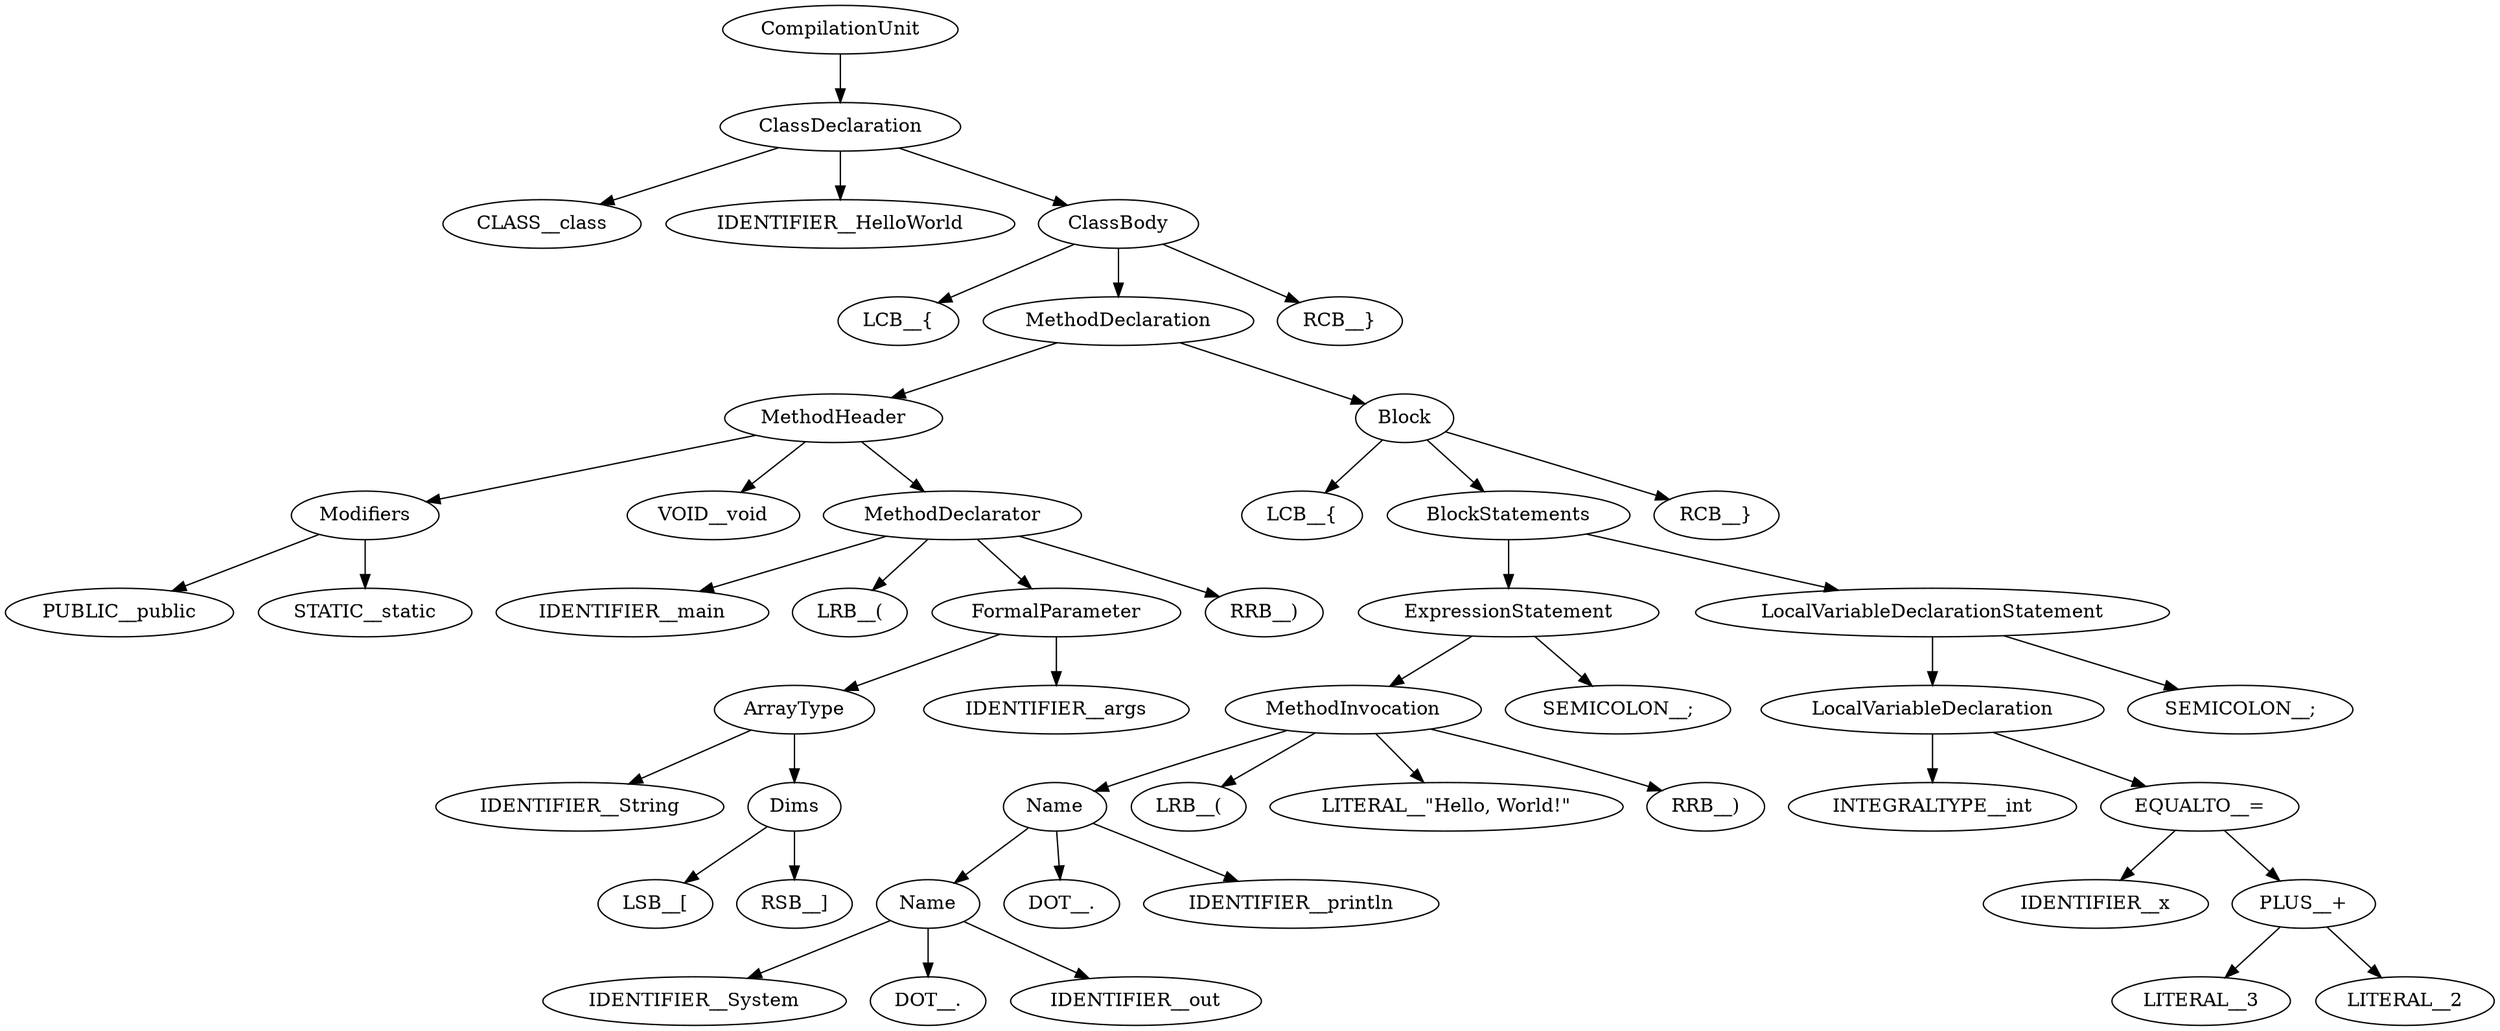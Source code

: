 strict digraph {
	94160919088112[label="CompilationUnit"];
	94160919088112 -> 94160919087552;
	94160919087552[label="ClassDeclaration"];
	94160919087552 -> 94160919087488;
	94160919087552 -> 94160919071584;
	94160919087552 -> 94160919087344;
	94160919087488[label="CLASS__class"];
	94160919071584[label="IDENTIFIER__HelloWorld"];
	94160919087344[label="ClassBody"];
	94160919087344 -> 94160919087216;
	94160919087344 -> 94160919086592;
	94160919087344 -> 94160919087280;
	94160919087216[label="LCB__{"];
	94160919086592[label="MethodDeclaration"];
	94160919086592 -> 94160919075184;
	94160919086592 -> 94160919086384;
	94160919075184[label="MethodHeader"];
	94160919075184 -> 94160919072368;
	94160919075184 -> 94160919075120;
	94160919075184 -> 94160919074960;
	94160919072368[label="Modifiers"];
	94160919072368 -> 94160919071904;
	94160919072368 -> 94160919072208;
	94160919071904[label="PUBLIC__public"];
	94160919072208[label="STATIC__static"];
	94160919075120[label="VOID__void"];
	94160919074960[label="MethodDeclarator"];
	94160919074960 -> 94160919072640;
	94160919074960 -> 94160919074736;
	94160919074960 -> 94160919074496;
	94160919074960 -> 94160919074800;
	94160919072640[label="IDENTIFIER__main"];
	94160919074736[label="LRB__("];
	94160919074496[label="FormalParameter"];
	94160919074496 -> 94160919073808;
	94160919074496 -> 94160919074112;
	94160919073808[label="ArrayType"];
	94160919073808 -> 94160919072912;
	94160919073808 -> 94160919073664;
	94160919072912[label="IDENTIFIER__String"];
	94160919073664[label="Dims"];
	94160919073664 -> 94160919073536;
	94160919073664 -> 94160919073600;
	94160919073536[label="LSB__["];
	94160919073600[label="RSB__]"];
	94160919074112[label="IDENTIFIER__args"];
	94160919074800[label="RRB__)"];
	94160919086384[label="Block"];
	94160919086384 -> 94160919086256;
	94160919086384 -> 94160919086128;
	94160919086384 -> 94160919086320;
	94160919086256[label="LCB__{"];
	94160919086128[label="BlockStatements"];
	94160919086128 -> 94160919079872;
	94160919086128 -> 94160919085920;
	94160919079872[label="ExpressionStatement"];
	94160919079872 -> 94160919079472;
	94160919079872 -> 94160919079808;
	94160919079472[label="MethodInvocation"];
	94160919079472 -> 94160919076464;
	94160919079472 -> 94160919079296;
	94160919079472 -> 94160919076704;
	94160919079472 -> 94160919079360;
	94160919076464[label="Name"];
	94160919076464 -> 94160919075952;
	94160919076464 -> 94160919076400;
	94160919076464 -> 94160919076224;
	94160919075952[label="Name"];
	94160919075952 -> 94160919075392;
	94160919075952 -> 94160919075888;
	94160919075952 -> 94160919075680;
	94160919075392[label="IDENTIFIER__System"];
	94160919075888[label="DOT__."];
	94160919075680[label="IDENTIFIER__out"];
	94160919076400[label="DOT__."];
	94160919076224[label="IDENTIFIER__println"];
	94160919079296[label="LRB__("];
	94160919076704[label="LITERAL__\"Hello, World!\""];
	94160919079360[label="RRB__)"];
	94160919079808[label="SEMICOLON__;"];
	94160919085920[label="LocalVariableDeclarationStatement"];
	94160919085920 -> 94160919085744;
	94160919085920 -> 94160919085856;
	94160919085744[label="LocalVariableDeclaration"];
	94160919085744 -> 94160919080512;
	94160919085744 -> 94160919085360;
	94160919080512[label="INTEGRALTYPE__int"];
	94160919085360[label="EQUALTO__="];
	94160919085360 -> 94160919080912;
	94160919085360 -> 94160919083600;
	94160919080912[label="IDENTIFIER__x"];
	94160919083600[label="PLUS__+"];
	94160919083600 -> 94160919081344;
	94160919083600 -> 94160919082512;
	94160919081344[label="LITERAL__3"];
	94160919082512[label="LITERAL__2"];
	94160919085856[label="SEMICOLON__;"];
	94160919086320[label="RCB__}"];
	94160919087280[label="RCB__}"];
}
